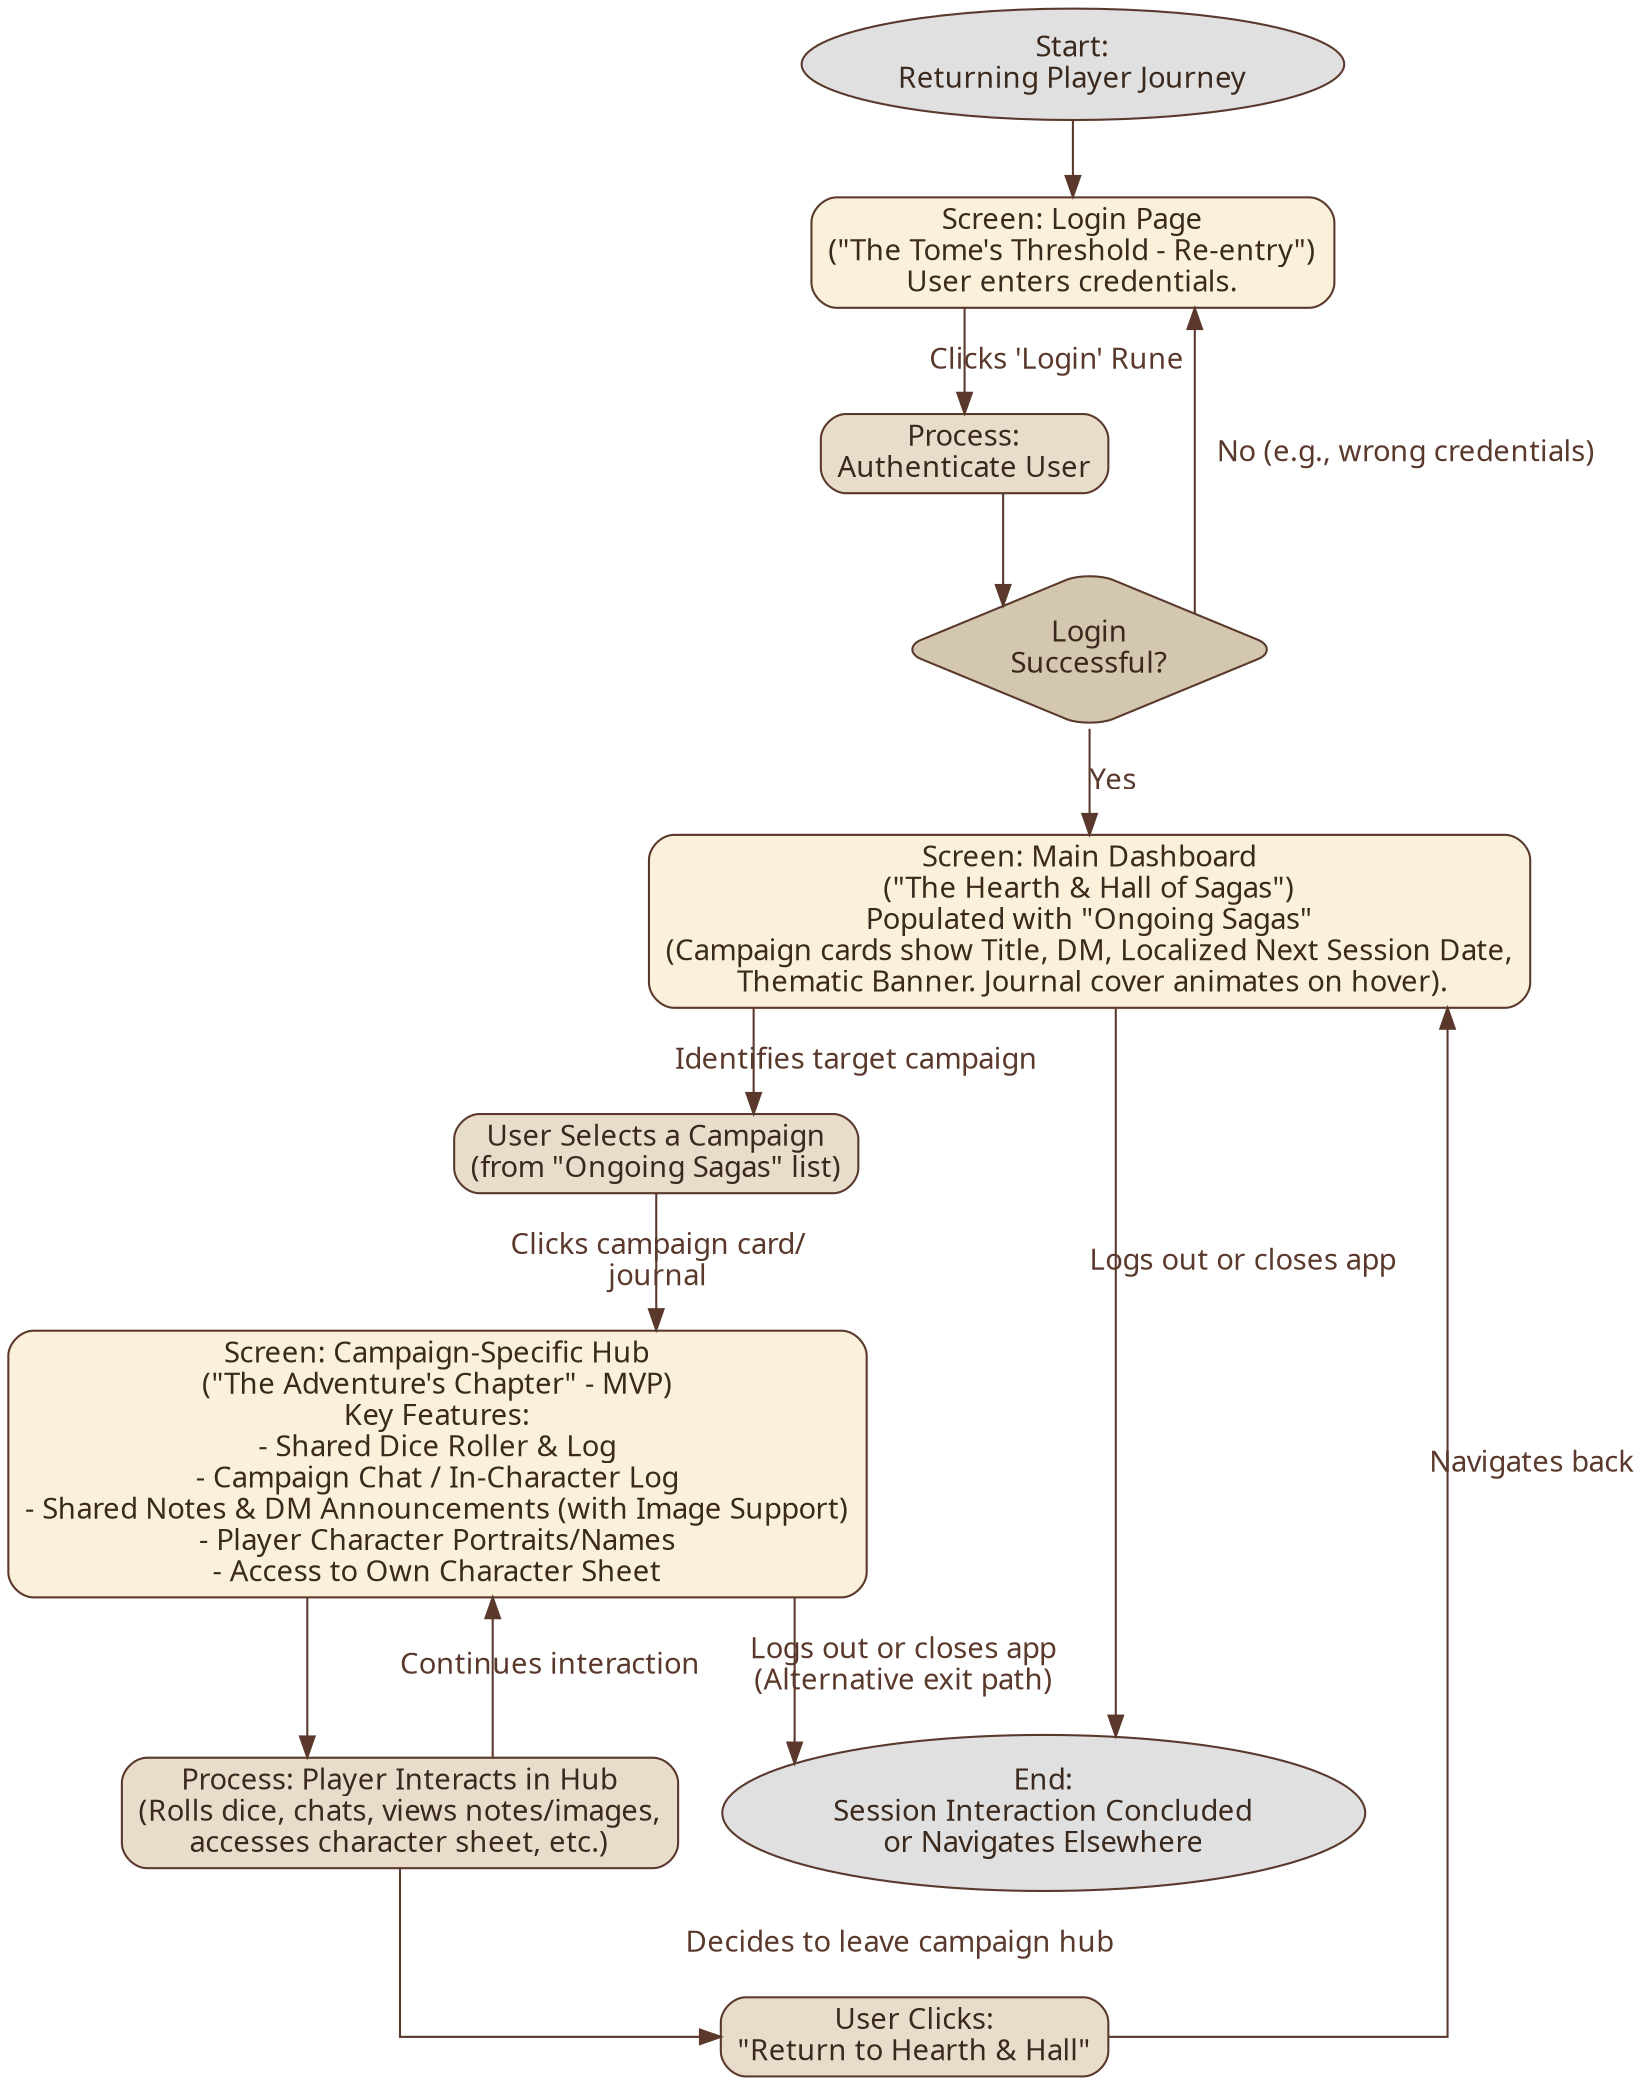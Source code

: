 digraph UserFlow2_ReturningPlayerAccessesCampaign_Vertical {
    // General graph attributes
    rankdir="TB"; 
    node [shape="box", style="rounded,filled", fillcolor="#FBF0D9", fontname="IM Fell English", color="#5a392c", fontcolor="#3a291c"];
    edge [fontname="IM Fell English", fontcolor="#5a392c", color="#5a392c"];
    graph [splines="ortho"];

    // Nodes (Screens, Processes, Decisions)
    Start [label="Start:\nReturning Player Journey", shape="ellipse", fillcolor="#E0E0E0"];
    
    LoginPage [label="Screen: Login Page\n(\"The Tome's Threshold - Re-entry\")\nUser enters credentials."];
    AttemptLogin [label="Process:\nAuthenticate User", shape="rectangle", fillcolor="#E8DDCB"];
    LoginSuccessful [label="Login\nSuccessful?", shape="diamond", fillcolor="#D4C7B0"];
    
    MainDashboardPopulated [label="Screen: Main Dashboard\n(\"The Hearth & Hall of Sagas\")\nPopulated with \"Ongoing Sagas\"\n(Campaign cards show Title, DM, Localized Next Session Date,\n Thematic Banner. Journal cover animates on hover)."];
    
    SelectCampaign [label="User Selects a Campaign\n(from \"Ongoing Sagas\" list)", shape="rectangle", fillcolor="#E8DDCB"];
    
    CampaignHubMVP [label="Screen: Campaign-Specific Hub\n(\"The Adventure's Chapter\" - MVP)\nKey Features:\n- Shared Dice Roller & Log\n- Campaign Chat / In-Character Log\n- Shared Notes & DM Announcements (with Image Support)\n- Player Character Portraits/Names\n- Access to Own Character Sheet"];
    
    PlayerInteracts [label="Process: Player Interacts in Hub\n(Rolls dice, chats, views notes/images,\naccesses character sheet, etc.)", shape="rectangle", fillcolor="#E8DDCB"];
    
    ReturnToDashboard [label="User Clicks:\n\"Return to Hearth & Hall\"", shape="rectangle", fillcolor="#E8DDCB"];

    End [label="End:\nSession Interaction Concluded\nor Navigates Elsewhere", shape="ellipse", fillcolor="#E0E0E0"];

    // Edges (Connections & Flow)
    Start -> LoginPage;
    
    LoginPage -> AttemptLogin [label="Clicks 'Login' Rune"];
    AttemptLogin -> LoginSuccessful;
    LoginSuccessful -> MainDashboardPopulated [label="Yes"];
    LoginSuccessful -> LoginPage [label="No (e.g., wrong credentials)"]; // Loop back
    
    MainDashboardPopulated -> SelectCampaign [label="Identifies target campaign"];
    SelectCampaign -> CampaignHubMVP [label="Clicks campaign card/\njournal"];
    
    CampaignHubMVP -> PlayerInteracts;
    PlayerInteracts -> CampaignHubMVP [label="Continues interaction"]; // Loop for ongoing play
    PlayerInteracts -> ReturnToDashboard [label="Decides to leave campaign hub"];
    // Option to access character sheet (could be a loop back to CampaignHubMVP or a separate detail)
    // PlayerInteracts -> CharacterSheetView_FromHub [label="Accesses Character Sheet"];
    // CharacterSheetView_FromHub -> PlayerInteracts [label="Returns to Hub"];

    ReturnToDashboard -> MainDashboardPopulated [label="Navigates back"];
    MainDashboardPopulated -> End [label="Logs out or closes app"]; // General exit from dashboard
    CampaignHubMVP -> End [label="Logs out or closes app\n(Alternative exit path)"]; // General exit from campaign hub

}
